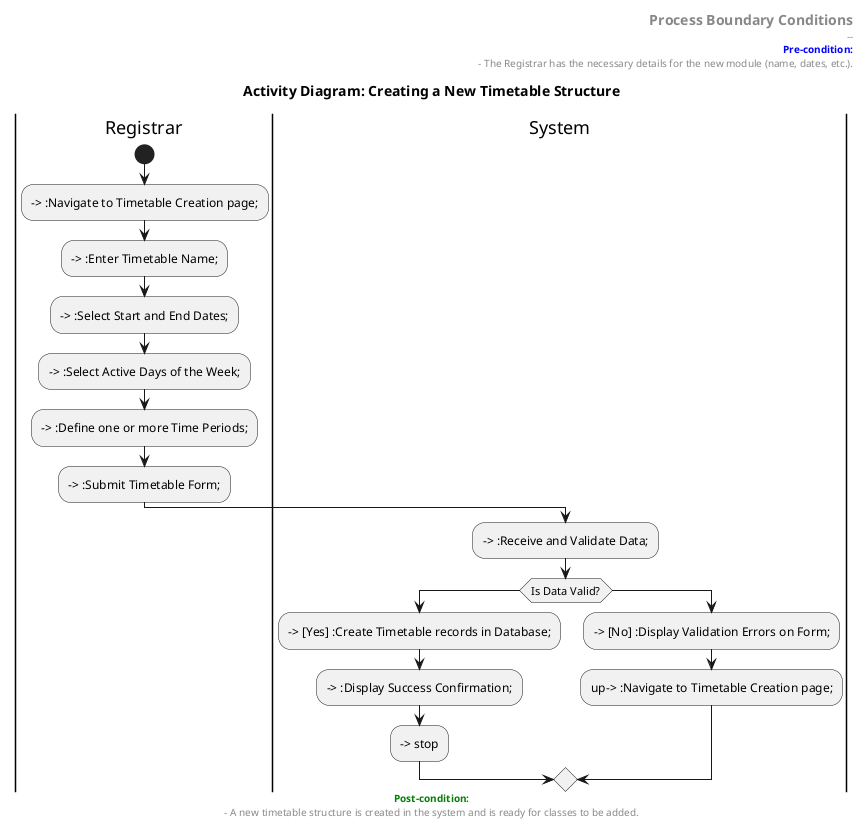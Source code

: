 @startuml
title Activity Diagram: Creating a New Timetable Structure

header
  <font size=14><b>Process Boundary Conditions</b></font>
  --
  <font color=blue><b>Pre-condition:</b></font>
  - The Registrar has the necessary details for the new module (name, dates, etc.).
endheader

footer
  <font color=green><b>Post-condition:</b></font>
  - A new timetable structure is created in the system and is ready for classes to be added.
endfooter

|Registrar|
start
--> :Navigate to Timetable Creation page;
--> :Enter Timetable Name;
--> :Select Start and End Dates;
--> :Select Active Days of the Week;
--> :Define one or more Time Periods;
--> :Submit Timetable Form;

|System|
--> :Receive and Validate Data;

if (Is Data Valid?) then
  --> [Yes] :Create Timetable records in Database;
  --> :Display Success Confirmation;
  --> stop
else
  --> [No] :Display Validation Errors on Form;
  -up-> :Navigate to Timetable Creation page;
endif

@enduml
